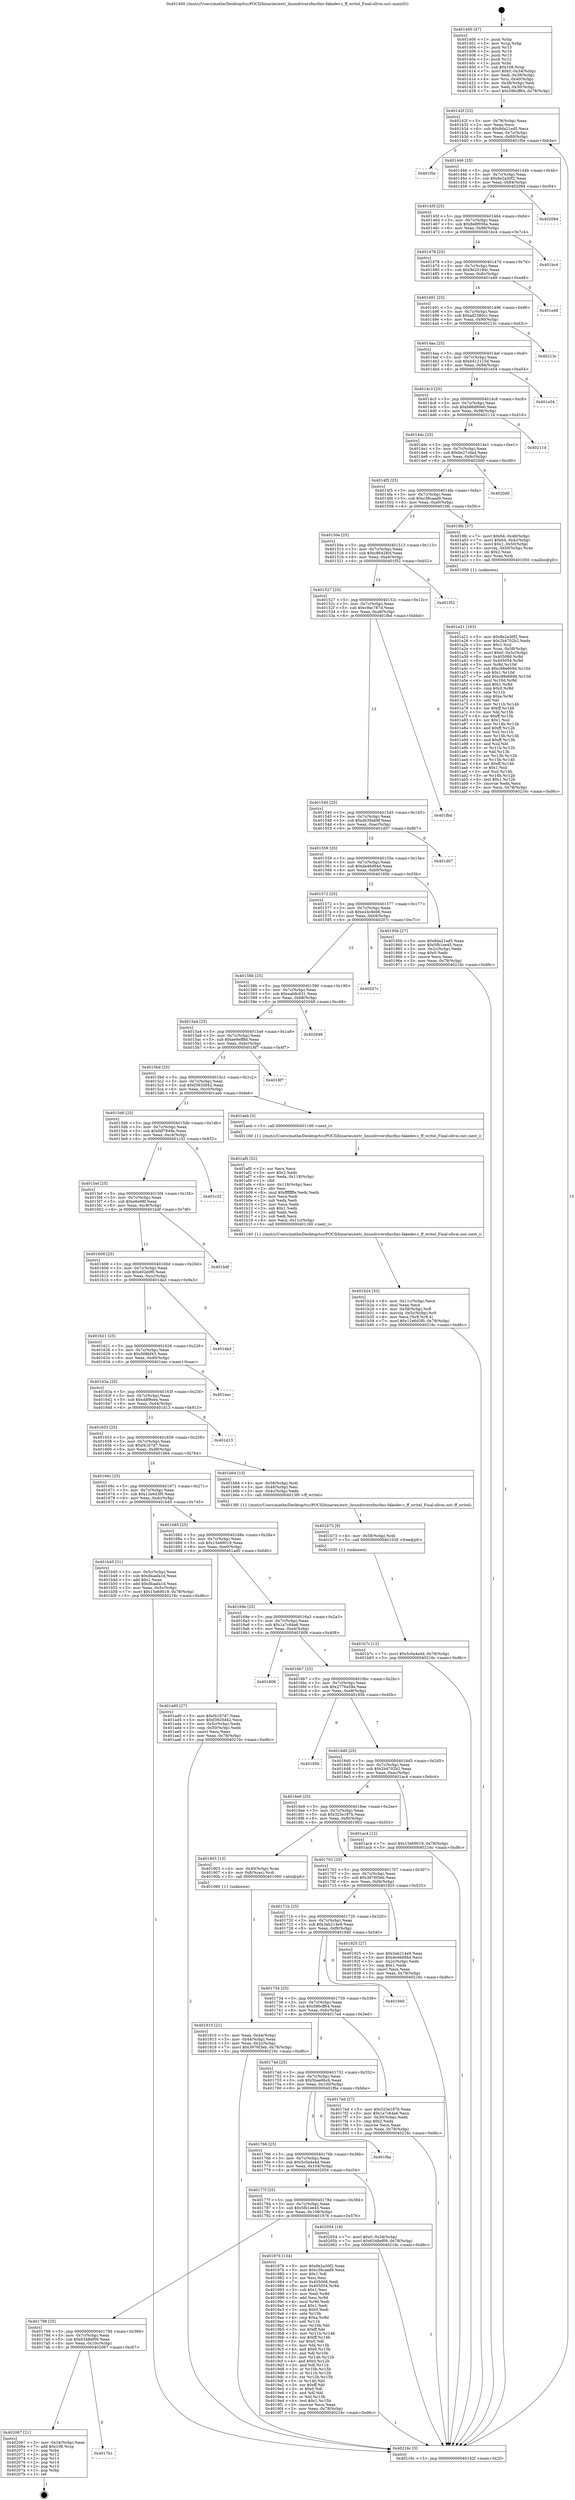 digraph "0x401400" {
  label = "0x401400 (/mnt/c/Users/mathe/Desktop/tcc/POCII/binaries/extr_linuxdriversfmcfmc-fakedev.c_ff_writel_Final-ollvm.out::main(0))"
  labelloc = "t"
  node[shape=record]

  Entry [label="",width=0.3,height=0.3,shape=circle,fillcolor=black,style=filled]
  "0x40142f" [label="{
     0x40142f [23]\l
     | [instrs]\l
     &nbsp;&nbsp;0x40142f \<+3\>: mov -0x78(%rbp),%eax\l
     &nbsp;&nbsp;0x401432 \<+2\>: mov %eax,%ecx\l
     &nbsp;&nbsp;0x401434 \<+6\>: sub $0x8da21ed5,%ecx\l
     &nbsp;&nbsp;0x40143a \<+3\>: mov %eax,-0x7c(%rbp)\l
     &nbsp;&nbsp;0x40143d \<+3\>: mov %ecx,-0x80(%rbp)\l
     &nbsp;&nbsp;0x401440 \<+6\>: je 0000000000401f5e \<main+0xb5e\>\l
  }"]
  "0x401f5e" [label="{
     0x401f5e\l
  }", style=dashed]
  "0x401446" [label="{
     0x401446 [25]\l
     | [instrs]\l
     &nbsp;&nbsp;0x401446 \<+5\>: jmp 000000000040144b \<main+0x4b\>\l
     &nbsp;&nbsp;0x40144b \<+3\>: mov -0x7c(%rbp),%eax\l
     &nbsp;&nbsp;0x40144e \<+5\>: sub $0x8e2a30f2,%eax\l
     &nbsp;&nbsp;0x401453 \<+6\>: mov %eax,-0x84(%rbp)\l
     &nbsp;&nbsp;0x401459 \<+6\>: je 0000000000402094 \<main+0xc94\>\l
  }"]
  Exit [label="",width=0.3,height=0.3,shape=circle,fillcolor=black,style=filled,peripheries=2]
  "0x402094" [label="{
     0x402094\l
  }", style=dashed]
  "0x40145f" [label="{
     0x40145f [25]\l
     | [instrs]\l
     &nbsp;&nbsp;0x40145f \<+5\>: jmp 0000000000401464 \<main+0x64\>\l
     &nbsp;&nbsp;0x401464 \<+3\>: mov -0x7c(%rbp),%eax\l
     &nbsp;&nbsp;0x401467 \<+5\>: sub $0x8e8f056a,%eax\l
     &nbsp;&nbsp;0x40146c \<+6\>: mov %eax,-0x88(%rbp)\l
     &nbsp;&nbsp;0x401472 \<+6\>: je 0000000000401bc4 \<main+0x7c4\>\l
  }"]
  "0x4017b1" [label="{
     0x4017b1\l
  }", style=dashed]
  "0x401bc4" [label="{
     0x401bc4\l
  }", style=dashed]
  "0x401478" [label="{
     0x401478 [25]\l
     | [instrs]\l
     &nbsp;&nbsp;0x401478 \<+5\>: jmp 000000000040147d \<main+0x7d\>\l
     &nbsp;&nbsp;0x40147d \<+3\>: mov -0x7c(%rbp),%eax\l
     &nbsp;&nbsp;0x401480 \<+5\>: sub $0x9e20194c,%eax\l
     &nbsp;&nbsp;0x401485 \<+6\>: mov %eax,-0x8c(%rbp)\l
     &nbsp;&nbsp;0x40148b \<+6\>: je 0000000000401e48 \<main+0xa48\>\l
  }"]
  "0x402067" [label="{
     0x402067 [21]\l
     | [instrs]\l
     &nbsp;&nbsp;0x402067 \<+3\>: mov -0x34(%rbp),%eax\l
     &nbsp;&nbsp;0x40206a \<+7\>: add $0x108,%rsp\l
     &nbsp;&nbsp;0x402071 \<+1\>: pop %rbx\l
     &nbsp;&nbsp;0x402072 \<+2\>: pop %r12\l
     &nbsp;&nbsp;0x402074 \<+2\>: pop %r13\l
     &nbsp;&nbsp;0x402076 \<+2\>: pop %r14\l
     &nbsp;&nbsp;0x402078 \<+2\>: pop %r15\l
     &nbsp;&nbsp;0x40207a \<+1\>: pop %rbp\l
     &nbsp;&nbsp;0x40207b \<+1\>: ret\l
  }"]
  "0x401e48" [label="{
     0x401e48\l
  }", style=dashed]
  "0x401491" [label="{
     0x401491 [25]\l
     | [instrs]\l
     &nbsp;&nbsp;0x401491 \<+5\>: jmp 0000000000401496 \<main+0x96\>\l
     &nbsp;&nbsp;0x401496 \<+3\>: mov -0x7c(%rbp),%eax\l
     &nbsp;&nbsp;0x401499 \<+5\>: sub $0xad2380cc,%eax\l
     &nbsp;&nbsp;0x40149e \<+6\>: mov %eax,-0x90(%rbp)\l
     &nbsp;&nbsp;0x4014a4 \<+6\>: je 000000000040213c \<main+0xd3c\>\l
  }"]
  "0x401b7c" [label="{
     0x401b7c [12]\l
     | [instrs]\l
     &nbsp;&nbsp;0x401b7c \<+7\>: movl $0x5c0a4a4d,-0x78(%rbp)\l
     &nbsp;&nbsp;0x401b83 \<+5\>: jmp 000000000040216c \<main+0xd6c\>\l
  }"]
  "0x40213c" [label="{
     0x40213c\l
  }", style=dashed]
  "0x4014aa" [label="{
     0x4014aa [25]\l
     | [instrs]\l
     &nbsp;&nbsp;0x4014aa \<+5\>: jmp 00000000004014af \<main+0xaf\>\l
     &nbsp;&nbsp;0x4014af \<+3\>: mov -0x7c(%rbp),%eax\l
     &nbsp;&nbsp;0x4014b2 \<+5\>: sub $0xb412115d,%eax\l
     &nbsp;&nbsp;0x4014b7 \<+6\>: mov %eax,-0x94(%rbp)\l
     &nbsp;&nbsp;0x4014bd \<+6\>: je 0000000000401e54 \<main+0xa54\>\l
  }"]
  "0x401b73" [label="{
     0x401b73 [9]\l
     | [instrs]\l
     &nbsp;&nbsp;0x401b73 \<+4\>: mov -0x58(%rbp),%rdi\l
     &nbsp;&nbsp;0x401b77 \<+5\>: call 0000000000401030 \<free@plt\>\l
     | [calls]\l
     &nbsp;&nbsp;0x401030 \{1\} (unknown)\l
  }"]
  "0x401e54" [label="{
     0x401e54\l
  }", style=dashed]
  "0x4014c3" [label="{
     0x4014c3 [25]\l
     | [instrs]\l
     &nbsp;&nbsp;0x4014c3 \<+5\>: jmp 00000000004014c8 \<main+0xc8\>\l
     &nbsp;&nbsp;0x4014c8 \<+3\>: mov -0x7c(%rbp),%eax\l
     &nbsp;&nbsp;0x4014cb \<+5\>: sub $0xb86d80e0,%eax\l
     &nbsp;&nbsp;0x4014d0 \<+6\>: mov %eax,-0x98(%rbp)\l
     &nbsp;&nbsp;0x4014d6 \<+6\>: je 000000000040211d \<main+0xd1d\>\l
  }"]
  "0x401b24" [label="{
     0x401b24 [33]\l
     | [instrs]\l
     &nbsp;&nbsp;0x401b24 \<+6\>: mov -0x11c(%rbp),%ecx\l
     &nbsp;&nbsp;0x401b2a \<+3\>: imul %eax,%ecx\l
     &nbsp;&nbsp;0x401b2d \<+4\>: mov -0x58(%rbp),%r8\l
     &nbsp;&nbsp;0x401b31 \<+4\>: movslq -0x5c(%rbp),%r9\l
     &nbsp;&nbsp;0x401b35 \<+4\>: mov %ecx,(%r8,%r9,4)\l
     &nbsp;&nbsp;0x401b39 \<+7\>: movl $0x12e6d3f0,-0x78(%rbp)\l
     &nbsp;&nbsp;0x401b40 \<+5\>: jmp 000000000040216c \<main+0xd6c\>\l
  }"]
  "0x40211d" [label="{
     0x40211d\l
  }", style=dashed]
  "0x4014dc" [label="{
     0x4014dc [25]\l
     | [instrs]\l
     &nbsp;&nbsp;0x4014dc \<+5\>: jmp 00000000004014e1 \<main+0xe1\>\l
     &nbsp;&nbsp;0x4014e1 \<+3\>: mov -0x7c(%rbp),%eax\l
     &nbsp;&nbsp;0x4014e4 \<+5\>: sub $0xbe27cda4,%eax\l
     &nbsp;&nbsp;0x4014e9 \<+6\>: mov %eax,-0x9c(%rbp)\l
     &nbsp;&nbsp;0x4014ef \<+6\>: je 00000000004020d0 \<main+0xcd0\>\l
  }"]
  "0x401af0" [label="{
     0x401af0 [52]\l
     | [instrs]\l
     &nbsp;&nbsp;0x401af0 \<+2\>: xor %ecx,%ecx\l
     &nbsp;&nbsp;0x401af2 \<+5\>: mov $0x2,%edx\l
     &nbsp;&nbsp;0x401af7 \<+6\>: mov %edx,-0x118(%rbp)\l
     &nbsp;&nbsp;0x401afd \<+1\>: cltd\l
     &nbsp;&nbsp;0x401afe \<+6\>: mov -0x118(%rbp),%esi\l
     &nbsp;&nbsp;0x401b04 \<+2\>: idiv %esi\l
     &nbsp;&nbsp;0x401b06 \<+6\>: imul $0xfffffffe,%edx,%edx\l
     &nbsp;&nbsp;0x401b0c \<+2\>: mov %ecx,%edi\l
     &nbsp;&nbsp;0x401b0e \<+2\>: sub %edx,%edi\l
     &nbsp;&nbsp;0x401b10 \<+2\>: mov %ecx,%edx\l
     &nbsp;&nbsp;0x401b12 \<+3\>: sub $0x1,%edx\l
     &nbsp;&nbsp;0x401b15 \<+2\>: add %edx,%edi\l
     &nbsp;&nbsp;0x401b17 \<+2\>: sub %edi,%ecx\l
     &nbsp;&nbsp;0x401b19 \<+6\>: mov %ecx,-0x11c(%rbp)\l
     &nbsp;&nbsp;0x401b1f \<+5\>: call 0000000000401160 \<next_i\>\l
     | [calls]\l
     &nbsp;&nbsp;0x401160 \{1\} (/mnt/c/Users/mathe/Desktop/tcc/POCII/binaries/extr_linuxdriversfmcfmc-fakedev.c_ff_writel_Final-ollvm.out::next_i)\l
  }"]
  "0x4020d0" [label="{
     0x4020d0\l
  }", style=dashed]
  "0x4014f5" [label="{
     0x4014f5 [25]\l
     | [instrs]\l
     &nbsp;&nbsp;0x4014f5 \<+5\>: jmp 00000000004014fa \<main+0xfa\>\l
     &nbsp;&nbsp;0x4014fa \<+3\>: mov -0x7c(%rbp),%eax\l
     &nbsp;&nbsp;0x4014fd \<+5\>: sub $0xc38caad9,%eax\l
     &nbsp;&nbsp;0x401502 \<+6\>: mov %eax,-0xa0(%rbp)\l
     &nbsp;&nbsp;0x401508 \<+6\>: je 00000000004019fc \<main+0x5fc\>\l
  }"]
  "0x401a21" [label="{
     0x401a21 [163]\l
     | [instrs]\l
     &nbsp;&nbsp;0x401a21 \<+5\>: mov $0x8e2a30f2,%ecx\l
     &nbsp;&nbsp;0x401a26 \<+5\>: mov $0x2b4702b2,%edx\l
     &nbsp;&nbsp;0x401a2b \<+3\>: mov $0x1,%sil\l
     &nbsp;&nbsp;0x401a2e \<+4\>: mov %rax,-0x58(%rbp)\l
     &nbsp;&nbsp;0x401a32 \<+7\>: movl $0x0,-0x5c(%rbp)\l
     &nbsp;&nbsp;0x401a39 \<+8\>: mov 0x405068,%r8d\l
     &nbsp;&nbsp;0x401a41 \<+8\>: mov 0x405054,%r9d\l
     &nbsp;&nbsp;0x401a49 \<+3\>: mov %r8d,%r10d\l
     &nbsp;&nbsp;0x401a4c \<+7\>: sub $0xc98e669d,%r10d\l
     &nbsp;&nbsp;0x401a53 \<+4\>: sub $0x1,%r10d\l
     &nbsp;&nbsp;0x401a57 \<+7\>: add $0xc98e669d,%r10d\l
     &nbsp;&nbsp;0x401a5e \<+4\>: imul %r10d,%r8d\l
     &nbsp;&nbsp;0x401a62 \<+4\>: and $0x1,%r8d\l
     &nbsp;&nbsp;0x401a66 \<+4\>: cmp $0x0,%r8d\l
     &nbsp;&nbsp;0x401a6a \<+4\>: sete %r11b\l
     &nbsp;&nbsp;0x401a6e \<+4\>: cmp $0xa,%r9d\l
     &nbsp;&nbsp;0x401a72 \<+3\>: setl %bl\l
     &nbsp;&nbsp;0x401a75 \<+3\>: mov %r11b,%r14b\l
     &nbsp;&nbsp;0x401a78 \<+4\>: xor $0xff,%r14b\l
     &nbsp;&nbsp;0x401a7c \<+3\>: mov %bl,%r15b\l
     &nbsp;&nbsp;0x401a7f \<+4\>: xor $0xff,%r15b\l
     &nbsp;&nbsp;0x401a83 \<+4\>: xor $0x1,%sil\l
     &nbsp;&nbsp;0x401a87 \<+3\>: mov %r14b,%r12b\l
     &nbsp;&nbsp;0x401a8a \<+4\>: and $0xff,%r12b\l
     &nbsp;&nbsp;0x401a8e \<+3\>: and %sil,%r11b\l
     &nbsp;&nbsp;0x401a91 \<+3\>: mov %r15b,%r13b\l
     &nbsp;&nbsp;0x401a94 \<+4\>: and $0xff,%r13b\l
     &nbsp;&nbsp;0x401a98 \<+3\>: and %sil,%bl\l
     &nbsp;&nbsp;0x401a9b \<+3\>: or %r11b,%r12b\l
     &nbsp;&nbsp;0x401a9e \<+3\>: or %bl,%r13b\l
     &nbsp;&nbsp;0x401aa1 \<+3\>: xor %r13b,%r12b\l
     &nbsp;&nbsp;0x401aa4 \<+3\>: or %r15b,%r14b\l
     &nbsp;&nbsp;0x401aa7 \<+4\>: xor $0xff,%r14b\l
     &nbsp;&nbsp;0x401aab \<+4\>: or $0x1,%sil\l
     &nbsp;&nbsp;0x401aaf \<+3\>: and %sil,%r14b\l
     &nbsp;&nbsp;0x401ab2 \<+3\>: or %r14b,%r12b\l
     &nbsp;&nbsp;0x401ab5 \<+4\>: test $0x1,%r12b\l
     &nbsp;&nbsp;0x401ab9 \<+3\>: cmovne %edx,%ecx\l
     &nbsp;&nbsp;0x401abc \<+3\>: mov %ecx,-0x78(%rbp)\l
     &nbsp;&nbsp;0x401abf \<+5\>: jmp 000000000040216c \<main+0xd6c\>\l
  }"]
  "0x4019fc" [label="{
     0x4019fc [37]\l
     | [instrs]\l
     &nbsp;&nbsp;0x4019fc \<+7\>: movl $0x64,-0x48(%rbp)\l
     &nbsp;&nbsp;0x401a03 \<+7\>: movl $0x64,-0x4c(%rbp)\l
     &nbsp;&nbsp;0x401a0a \<+7\>: movl $0x1,-0x50(%rbp)\l
     &nbsp;&nbsp;0x401a11 \<+4\>: movslq -0x50(%rbp),%rax\l
     &nbsp;&nbsp;0x401a15 \<+4\>: shl $0x2,%rax\l
     &nbsp;&nbsp;0x401a19 \<+3\>: mov %rax,%rdi\l
     &nbsp;&nbsp;0x401a1c \<+5\>: call 0000000000401050 \<malloc@plt\>\l
     | [calls]\l
     &nbsp;&nbsp;0x401050 \{1\} (unknown)\l
  }"]
  "0x40150e" [label="{
     0x40150e [25]\l
     | [instrs]\l
     &nbsp;&nbsp;0x40150e \<+5\>: jmp 0000000000401513 \<main+0x113\>\l
     &nbsp;&nbsp;0x401513 \<+3\>: mov -0x7c(%rbp),%eax\l
     &nbsp;&nbsp;0x401516 \<+5\>: sub $0xc86428cf,%eax\l
     &nbsp;&nbsp;0x40151b \<+6\>: mov %eax,-0xa4(%rbp)\l
     &nbsp;&nbsp;0x401521 \<+6\>: je 0000000000401f52 \<main+0xb52\>\l
  }"]
  "0x401798" [label="{
     0x401798 [25]\l
     | [instrs]\l
     &nbsp;&nbsp;0x401798 \<+5\>: jmp 000000000040179d \<main+0x39d\>\l
     &nbsp;&nbsp;0x40179d \<+3\>: mov -0x7c(%rbp),%eax\l
     &nbsp;&nbsp;0x4017a0 \<+5\>: sub $0x6348ef09,%eax\l
     &nbsp;&nbsp;0x4017a5 \<+6\>: mov %eax,-0x10c(%rbp)\l
     &nbsp;&nbsp;0x4017ab \<+6\>: je 0000000000402067 \<main+0xc67\>\l
  }"]
  "0x401f52" [label="{
     0x401f52\l
  }", style=dashed]
  "0x401527" [label="{
     0x401527 [25]\l
     | [instrs]\l
     &nbsp;&nbsp;0x401527 \<+5\>: jmp 000000000040152c \<main+0x12c\>\l
     &nbsp;&nbsp;0x40152c \<+3\>: mov -0x7c(%rbp),%eax\l
     &nbsp;&nbsp;0x40152f \<+5\>: sub $0xc9ac787d,%eax\l
     &nbsp;&nbsp;0x401534 \<+6\>: mov %eax,-0xa8(%rbp)\l
     &nbsp;&nbsp;0x40153a \<+6\>: je 0000000000401fbd \<main+0xbbd\>\l
  }"]
  "0x401976" [label="{
     0x401976 [134]\l
     | [instrs]\l
     &nbsp;&nbsp;0x401976 \<+5\>: mov $0x8e2a30f2,%eax\l
     &nbsp;&nbsp;0x40197b \<+5\>: mov $0xc38caad9,%ecx\l
     &nbsp;&nbsp;0x401980 \<+2\>: mov $0x1,%dl\l
     &nbsp;&nbsp;0x401982 \<+2\>: xor %esi,%esi\l
     &nbsp;&nbsp;0x401984 \<+7\>: mov 0x405068,%edi\l
     &nbsp;&nbsp;0x40198b \<+8\>: mov 0x405054,%r8d\l
     &nbsp;&nbsp;0x401993 \<+3\>: sub $0x1,%esi\l
     &nbsp;&nbsp;0x401996 \<+3\>: mov %edi,%r9d\l
     &nbsp;&nbsp;0x401999 \<+3\>: add %esi,%r9d\l
     &nbsp;&nbsp;0x40199c \<+4\>: imul %r9d,%edi\l
     &nbsp;&nbsp;0x4019a0 \<+3\>: and $0x1,%edi\l
     &nbsp;&nbsp;0x4019a3 \<+3\>: cmp $0x0,%edi\l
     &nbsp;&nbsp;0x4019a6 \<+4\>: sete %r10b\l
     &nbsp;&nbsp;0x4019aa \<+4\>: cmp $0xa,%r8d\l
     &nbsp;&nbsp;0x4019ae \<+4\>: setl %r11b\l
     &nbsp;&nbsp;0x4019b2 \<+3\>: mov %r10b,%bl\l
     &nbsp;&nbsp;0x4019b5 \<+3\>: xor $0xff,%bl\l
     &nbsp;&nbsp;0x4019b8 \<+3\>: mov %r11b,%r14b\l
     &nbsp;&nbsp;0x4019bb \<+4\>: xor $0xff,%r14b\l
     &nbsp;&nbsp;0x4019bf \<+3\>: xor $0x0,%dl\l
     &nbsp;&nbsp;0x4019c2 \<+3\>: mov %bl,%r15b\l
     &nbsp;&nbsp;0x4019c5 \<+4\>: and $0x0,%r15b\l
     &nbsp;&nbsp;0x4019c9 \<+3\>: and %dl,%r10b\l
     &nbsp;&nbsp;0x4019cc \<+3\>: mov %r14b,%r12b\l
     &nbsp;&nbsp;0x4019cf \<+4\>: and $0x0,%r12b\l
     &nbsp;&nbsp;0x4019d3 \<+3\>: and %dl,%r11b\l
     &nbsp;&nbsp;0x4019d6 \<+3\>: or %r10b,%r15b\l
     &nbsp;&nbsp;0x4019d9 \<+3\>: or %r11b,%r12b\l
     &nbsp;&nbsp;0x4019dc \<+3\>: xor %r12b,%r15b\l
     &nbsp;&nbsp;0x4019df \<+3\>: or %r14b,%bl\l
     &nbsp;&nbsp;0x4019e2 \<+3\>: xor $0xff,%bl\l
     &nbsp;&nbsp;0x4019e5 \<+3\>: or $0x0,%dl\l
     &nbsp;&nbsp;0x4019e8 \<+2\>: and %dl,%bl\l
     &nbsp;&nbsp;0x4019ea \<+3\>: or %bl,%r15b\l
     &nbsp;&nbsp;0x4019ed \<+4\>: test $0x1,%r15b\l
     &nbsp;&nbsp;0x4019f1 \<+3\>: cmovne %ecx,%eax\l
     &nbsp;&nbsp;0x4019f4 \<+3\>: mov %eax,-0x78(%rbp)\l
     &nbsp;&nbsp;0x4019f7 \<+5\>: jmp 000000000040216c \<main+0xd6c\>\l
  }"]
  "0x401fbd" [label="{
     0x401fbd\l
  }", style=dashed]
  "0x401540" [label="{
     0x401540 [25]\l
     | [instrs]\l
     &nbsp;&nbsp;0x401540 \<+5\>: jmp 0000000000401545 \<main+0x145\>\l
     &nbsp;&nbsp;0x401545 \<+3\>: mov -0x7c(%rbp),%eax\l
     &nbsp;&nbsp;0x401548 \<+5\>: sub $0xdb39ab9f,%eax\l
     &nbsp;&nbsp;0x40154d \<+6\>: mov %eax,-0xac(%rbp)\l
     &nbsp;&nbsp;0x401553 \<+6\>: je 0000000000401d07 \<main+0x907\>\l
  }"]
  "0x40177f" [label="{
     0x40177f [25]\l
     | [instrs]\l
     &nbsp;&nbsp;0x40177f \<+5\>: jmp 0000000000401784 \<main+0x384\>\l
     &nbsp;&nbsp;0x401784 \<+3\>: mov -0x7c(%rbp),%eax\l
     &nbsp;&nbsp;0x401787 \<+5\>: sub $0x5fb1ee45,%eax\l
     &nbsp;&nbsp;0x40178c \<+6\>: mov %eax,-0x108(%rbp)\l
     &nbsp;&nbsp;0x401792 \<+6\>: je 0000000000401976 \<main+0x576\>\l
  }"]
  "0x401d07" [label="{
     0x401d07\l
  }", style=dashed]
  "0x401559" [label="{
     0x401559 [25]\l
     | [instrs]\l
     &nbsp;&nbsp;0x401559 \<+5\>: jmp 000000000040155e \<main+0x15e\>\l
     &nbsp;&nbsp;0x40155e \<+3\>: mov -0x7c(%rbp),%eax\l
     &nbsp;&nbsp;0x401561 \<+5\>: sub $0xde46d94d,%eax\l
     &nbsp;&nbsp;0x401566 \<+6\>: mov %eax,-0xb0(%rbp)\l
     &nbsp;&nbsp;0x40156c \<+6\>: je 000000000040195b \<main+0x55b\>\l
  }"]
  "0x402054" [label="{
     0x402054 [19]\l
     | [instrs]\l
     &nbsp;&nbsp;0x402054 \<+7\>: movl $0x0,-0x34(%rbp)\l
     &nbsp;&nbsp;0x40205b \<+7\>: movl $0x6348ef09,-0x78(%rbp)\l
     &nbsp;&nbsp;0x402062 \<+5\>: jmp 000000000040216c \<main+0xd6c\>\l
  }"]
  "0x40195b" [label="{
     0x40195b [27]\l
     | [instrs]\l
     &nbsp;&nbsp;0x40195b \<+5\>: mov $0x8da21ed5,%eax\l
     &nbsp;&nbsp;0x401960 \<+5\>: mov $0x5fb1ee45,%ecx\l
     &nbsp;&nbsp;0x401965 \<+3\>: mov -0x2c(%rbp),%edx\l
     &nbsp;&nbsp;0x401968 \<+3\>: cmp $0x0,%edx\l
     &nbsp;&nbsp;0x40196b \<+3\>: cmove %ecx,%eax\l
     &nbsp;&nbsp;0x40196e \<+3\>: mov %eax,-0x78(%rbp)\l
     &nbsp;&nbsp;0x401971 \<+5\>: jmp 000000000040216c \<main+0xd6c\>\l
  }"]
  "0x401572" [label="{
     0x401572 [25]\l
     | [instrs]\l
     &nbsp;&nbsp;0x401572 \<+5\>: jmp 0000000000401577 \<main+0x177\>\l
     &nbsp;&nbsp;0x401577 \<+3\>: mov -0x7c(%rbp),%eax\l
     &nbsp;&nbsp;0x40157a \<+5\>: sub $0xe24c8eb6,%eax\l
     &nbsp;&nbsp;0x40157f \<+6\>: mov %eax,-0xb4(%rbp)\l
     &nbsp;&nbsp;0x401585 \<+6\>: je 000000000040207c \<main+0xc7c\>\l
  }"]
  "0x401766" [label="{
     0x401766 [25]\l
     | [instrs]\l
     &nbsp;&nbsp;0x401766 \<+5\>: jmp 000000000040176b \<main+0x36b\>\l
     &nbsp;&nbsp;0x40176b \<+3\>: mov -0x7c(%rbp),%eax\l
     &nbsp;&nbsp;0x40176e \<+5\>: sub $0x5c0a4a4d,%eax\l
     &nbsp;&nbsp;0x401773 \<+6\>: mov %eax,-0x104(%rbp)\l
     &nbsp;&nbsp;0x401779 \<+6\>: je 0000000000402054 \<main+0xc54\>\l
  }"]
  "0x40207c" [label="{
     0x40207c\l
  }", style=dashed]
  "0x40158b" [label="{
     0x40158b [25]\l
     | [instrs]\l
     &nbsp;&nbsp;0x40158b \<+5\>: jmp 0000000000401590 \<main+0x190\>\l
     &nbsp;&nbsp;0x401590 \<+3\>: mov -0x7c(%rbp),%eax\l
     &nbsp;&nbsp;0x401593 \<+5\>: sub $0xeab9c031,%eax\l
     &nbsp;&nbsp;0x401598 \<+6\>: mov %eax,-0xb8(%rbp)\l
     &nbsp;&nbsp;0x40159e \<+6\>: je 0000000000402048 \<main+0xc48\>\l
  }"]
  "0x401f6a" [label="{
     0x401f6a\l
  }", style=dashed]
  "0x402048" [label="{
     0x402048\l
  }", style=dashed]
  "0x4015a4" [label="{
     0x4015a4 [25]\l
     | [instrs]\l
     &nbsp;&nbsp;0x4015a4 \<+5\>: jmp 00000000004015a9 \<main+0x1a9\>\l
     &nbsp;&nbsp;0x4015a9 \<+3\>: mov -0x7c(%rbp),%eax\l
     &nbsp;&nbsp;0x4015ac \<+5\>: sub $0xee9eff8d,%eax\l
     &nbsp;&nbsp;0x4015b1 \<+6\>: mov %eax,-0xbc(%rbp)\l
     &nbsp;&nbsp;0x4015b7 \<+6\>: je 00000000004018f7 \<main+0x4f7\>\l
  }"]
  "0x401910" [label="{
     0x401910 [21]\l
     | [instrs]\l
     &nbsp;&nbsp;0x401910 \<+3\>: mov %eax,-0x44(%rbp)\l
     &nbsp;&nbsp;0x401913 \<+3\>: mov -0x44(%rbp),%eax\l
     &nbsp;&nbsp;0x401916 \<+3\>: mov %eax,-0x2c(%rbp)\l
     &nbsp;&nbsp;0x401919 \<+7\>: movl $0x3976f3eb,-0x78(%rbp)\l
     &nbsp;&nbsp;0x401920 \<+5\>: jmp 000000000040216c \<main+0xd6c\>\l
  }"]
  "0x4018f7" [label="{
     0x4018f7\l
  }", style=dashed]
  "0x4015bd" [label="{
     0x4015bd [25]\l
     | [instrs]\l
     &nbsp;&nbsp;0x4015bd \<+5\>: jmp 00000000004015c2 \<main+0x1c2\>\l
     &nbsp;&nbsp;0x4015c2 \<+3\>: mov -0x7c(%rbp),%eax\l
     &nbsp;&nbsp;0x4015c5 \<+5\>: sub $0xf3920d42,%eax\l
     &nbsp;&nbsp;0x4015ca \<+6\>: mov %eax,-0xc0(%rbp)\l
     &nbsp;&nbsp;0x4015d0 \<+6\>: je 0000000000401aeb \<main+0x6eb\>\l
  }"]
  "0x401400" [label="{
     0x401400 [47]\l
     | [instrs]\l
     &nbsp;&nbsp;0x401400 \<+1\>: push %rbp\l
     &nbsp;&nbsp;0x401401 \<+3\>: mov %rsp,%rbp\l
     &nbsp;&nbsp;0x401404 \<+2\>: push %r15\l
     &nbsp;&nbsp;0x401406 \<+2\>: push %r14\l
     &nbsp;&nbsp;0x401408 \<+2\>: push %r13\l
     &nbsp;&nbsp;0x40140a \<+2\>: push %r12\l
     &nbsp;&nbsp;0x40140c \<+1\>: push %rbx\l
     &nbsp;&nbsp;0x40140d \<+7\>: sub $0x108,%rsp\l
     &nbsp;&nbsp;0x401414 \<+7\>: movl $0x0,-0x34(%rbp)\l
     &nbsp;&nbsp;0x40141b \<+3\>: mov %edi,-0x38(%rbp)\l
     &nbsp;&nbsp;0x40141e \<+4\>: mov %rsi,-0x40(%rbp)\l
     &nbsp;&nbsp;0x401422 \<+3\>: mov -0x38(%rbp),%edi\l
     &nbsp;&nbsp;0x401425 \<+3\>: mov %edi,-0x30(%rbp)\l
     &nbsp;&nbsp;0x401428 \<+7\>: movl $0x586cff64,-0x78(%rbp)\l
  }"]
  "0x401aeb" [label="{
     0x401aeb [5]\l
     | [instrs]\l
     &nbsp;&nbsp;0x401aeb \<+5\>: call 0000000000401160 \<next_i\>\l
     | [calls]\l
     &nbsp;&nbsp;0x401160 \{1\} (/mnt/c/Users/mathe/Desktop/tcc/POCII/binaries/extr_linuxdriversfmcfmc-fakedev.c_ff_writel_Final-ollvm.out::next_i)\l
  }"]
  "0x4015d6" [label="{
     0x4015d6 [25]\l
     | [instrs]\l
     &nbsp;&nbsp;0x4015d6 \<+5\>: jmp 00000000004015db \<main+0x1db\>\l
     &nbsp;&nbsp;0x4015db \<+3\>: mov -0x7c(%rbp),%eax\l
     &nbsp;&nbsp;0x4015de \<+5\>: sub $0xfdf7849e,%eax\l
     &nbsp;&nbsp;0x4015e3 \<+6\>: mov %eax,-0xc4(%rbp)\l
     &nbsp;&nbsp;0x4015e9 \<+6\>: je 0000000000401c32 \<main+0x832\>\l
  }"]
  "0x40216c" [label="{
     0x40216c [5]\l
     | [instrs]\l
     &nbsp;&nbsp;0x40216c \<+5\>: jmp 000000000040142f \<main+0x2f\>\l
  }"]
  "0x401c32" [label="{
     0x401c32\l
  }", style=dashed]
  "0x4015ef" [label="{
     0x4015ef [25]\l
     | [instrs]\l
     &nbsp;&nbsp;0x4015ef \<+5\>: jmp 00000000004015f4 \<main+0x1f4\>\l
     &nbsp;&nbsp;0x4015f4 \<+3\>: mov -0x7c(%rbp),%eax\l
     &nbsp;&nbsp;0x4015f7 \<+5\>: sub $0xe6e98f,%eax\l
     &nbsp;&nbsp;0x4015fc \<+6\>: mov %eax,-0xc8(%rbp)\l
     &nbsp;&nbsp;0x401602 \<+6\>: je 0000000000401bdf \<main+0x7df\>\l
  }"]
  "0x40174d" [label="{
     0x40174d [25]\l
     | [instrs]\l
     &nbsp;&nbsp;0x40174d \<+5\>: jmp 0000000000401752 \<main+0x352\>\l
     &nbsp;&nbsp;0x401752 \<+3\>: mov -0x7c(%rbp),%eax\l
     &nbsp;&nbsp;0x401755 \<+5\>: sub $0x5bae6bcb,%eax\l
     &nbsp;&nbsp;0x40175a \<+6\>: mov %eax,-0x100(%rbp)\l
     &nbsp;&nbsp;0x401760 \<+6\>: je 0000000000401f6a \<main+0xb6a\>\l
  }"]
  "0x401bdf" [label="{
     0x401bdf\l
  }", style=dashed]
  "0x401608" [label="{
     0x401608 [25]\l
     | [instrs]\l
     &nbsp;&nbsp;0x401608 \<+5\>: jmp 000000000040160d \<main+0x20d\>\l
     &nbsp;&nbsp;0x40160d \<+3\>: mov -0x7c(%rbp),%eax\l
     &nbsp;&nbsp;0x401610 \<+5\>: sub $0x402e0f0,%eax\l
     &nbsp;&nbsp;0x401615 \<+6\>: mov %eax,-0xcc(%rbp)\l
     &nbsp;&nbsp;0x40161b \<+6\>: je 0000000000401da3 \<main+0x9a3\>\l
  }"]
  "0x4017ed" [label="{
     0x4017ed [27]\l
     | [instrs]\l
     &nbsp;&nbsp;0x4017ed \<+5\>: mov $0x323e187b,%eax\l
     &nbsp;&nbsp;0x4017f2 \<+5\>: mov $0x1a7c64a6,%ecx\l
     &nbsp;&nbsp;0x4017f7 \<+3\>: mov -0x30(%rbp),%edx\l
     &nbsp;&nbsp;0x4017fa \<+3\>: cmp $0x2,%edx\l
     &nbsp;&nbsp;0x4017fd \<+3\>: cmovne %ecx,%eax\l
     &nbsp;&nbsp;0x401800 \<+3\>: mov %eax,-0x78(%rbp)\l
     &nbsp;&nbsp;0x401803 \<+5\>: jmp 000000000040216c \<main+0xd6c\>\l
  }"]
  "0x401da3" [label="{
     0x401da3\l
  }", style=dashed]
  "0x401621" [label="{
     0x401621 [25]\l
     | [instrs]\l
     &nbsp;&nbsp;0x401621 \<+5\>: jmp 0000000000401626 \<main+0x226\>\l
     &nbsp;&nbsp;0x401626 \<+3\>: mov -0x7c(%rbp),%eax\l
     &nbsp;&nbsp;0x401629 \<+5\>: sub $0x568bf43,%eax\l
     &nbsp;&nbsp;0x40162e \<+6\>: mov %eax,-0xd0(%rbp)\l
     &nbsp;&nbsp;0x401634 \<+6\>: je 0000000000401eac \<main+0xaac\>\l
  }"]
  "0x401734" [label="{
     0x401734 [25]\l
     | [instrs]\l
     &nbsp;&nbsp;0x401734 \<+5\>: jmp 0000000000401739 \<main+0x339\>\l
     &nbsp;&nbsp;0x401739 \<+3\>: mov -0x7c(%rbp),%eax\l
     &nbsp;&nbsp;0x40173c \<+5\>: sub $0x586cff64,%eax\l
     &nbsp;&nbsp;0x401741 \<+6\>: mov %eax,-0xfc(%rbp)\l
     &nbsp;&nbsp;0x401747 \<+6\>: je 00000000004017ed \<main+0x3ed\>\l
  }"]
  "0x401eac" [label="{
     0x401eac\l
  }", style=dashed]
  "0x40163a" [label="{
     0x40163a [25]\l
     | [instrs]\l
     &nbsp;&nbsp;0x40163a \<+5\>: jmp 000000000040163f \<main+0x23f\>\l
     &nbsp;&nbsp;0x40163f \<+3\>: mov -0x7c(%rbp),%eax\l
     &nbsp;&nbsp;0x401642 \<+5\>: sub $0xddf9ebe,%eax\l
     &nbsp;&nbsp;0x401647 \<+6\>: mov %eax,-0xd4(%rbp)\l
     &nbsp;&nbsp;0x40164d \<+6\>: je 0000000000401d13 \<main+0x913\>\l
  }"]
  "0x401940" [label="{
     0x401940\l
  }", style=dashed]
  "0x401d13" [label="{
     0x401d13\l
  }", style=dashed]
  "0x401653" [label="{
     0x401653 [25]\l
     | [instrs]\l
     &nbsp;&nbsp;0x401653 \<+5\>: jmp 0000000000401658 \<main+0x258\>\l
     &nbsp;&nbsp;0x401658 \<+3\>: mov -0x7c(%rbp),%eax\l
     &nbsp;&nbsp;0x40165b \<+5\>: sub $0xf4167d7,%eax\l
     &nbsp;&nbsp;0x401660 \<+6\>: mov %eax,-0xd8(%rbp)\l
     &nbsp;&nbsp;0x401666 \<+6\>: je 0000000000401b64 \<main+0x764\>\l
  }"]
  "0x40171b" [label="{
     0x40171b [25]\l
     | [instrs]\l
     &nbsp;&nbsp;0x40171b \<+5\>: jmp 0000000000401720 \<main+0x320\>\l
     &nbsp;&nbsp;0x401720 \<+3\>: mov -0x7c(%rbp),%eax\l
     &nbsp;&nbsp;0x401723 \<+5\>: sub $0x3ab214e9,%eax\l
     &nbsp;&nbsp;0x401728 \<+6\>: mov %eax,-0xf8(%rbp)\l
     &nbsp;&nbsp;0x40172e \<+6\>: je 0000000000401940 \<main+0x540\>\l
  }"]
  "0x401b64" [label="{
     0x401b64 [15]\l
     | [instrs]\l
     &nbsp;&nbsp;0x401b64 \<+4\>: mov -0x58(%rbp),%rdi\l
     &nbsp;&nbsp;0x401b68 \<+3\>: mov -0x48(%rbp),%esi\l
     &nbsp;&nbsp;0x401b6b \<+3\>: mov -0x4c(%rbp),%edx\l
     &nbsp;&nbsp;0x401b6e \<+5\>: call 00000000004013f0 \<ff_writel\>\l
     | [calls]\l
     &nbsp;&nbsp;0x4013f0 \{1\} (/mnt/c/Users/mathe/Desktop/tcc/POCII/binaries/extr_linuxdriversfmcfmc-fakedev.c_ff_writel_Final-ollvm.out::ff_writel)\l
  }"]
  "0x40166c" [label="{
     0x40166c [25]\l
     | [instrs]\l
     &nbsp;&nbsp;0x40166c \<+5\>: jmp 0000000000401671 \<main+0x271\>\l
     &nbsp;&nbsp;0x401671 \<+3\>: mov -0x7c(%rbp),%eax\l
     &nbsp;&nbsp;0x401674 \<+5\>: sub $0x12e6d3f0,%eax\l
     &nbsp;&nbsp;0x401679 \<+6\>: mov %eax,-0xdc(%rbp)\l
     &nbsp;&nbsp;0x40167f \<+6\>: je 0000000000401b45 \<main+0x745\>\l
  }"]
  "0x401925" [label="{
     0x401925 [27]\l
     | [instrs]\l
     &nbsp;&nbsp;0x401925 \<+5\>: mov $0x3ab214e9,%eax\l
     &nbsp;&nbsp;0x40192a \<+5\>: mov $0xde46d94d,%ecx\l
     &nbsp;&nbsp;0x40192f \<+3\>: mov -0x2c(%rbp),%edx\l
     &nbsp;&nbsp;0x401932 \<+3\>: cmp $0x1,%edx\l
     &nbsp;&nbsp;0x401935 \<+3\>: cmovl %ecx,%eax\l
     &nbsp;&nbsp;0x401938 \<+3\>: mov %eax,-0x78(%rbp)\l
     &nbsp;&nbsp;0x40193b \<+5\>: jmp 000000000040216c \<main+0xd6c\>\l
  }"]
  "0x401b45" [label="{
     0x401b45 [31]\l
     | [instrs]\l
     &nbsp;&nbsp;0x401b45 \<+3\>: mov -0x5c(%rbp),%eax\l
     &nbsp;&nbsp;0x401b48 \<+5\>: sub $0xdbaafa1d,%eax\l
     &nbsp;&nbsp;0x401b4d \<+3\>: add $0x1,%eax\l
     &nbsp;&nbsp;0x401b50 \<+5\>: add $0xdbaafa1d,%eax\l
     &nbsp;&nbsp;0x401b55 \<+3\>: mov %eax,-0x5c(%rbp)\l
     &nbsp;&nbsp;0x401b58 \<+7\>: movl $0x15e69019,-0x78(%rbp)\l
     &nbsp;&nbsp;0x401b5f \<+5\>: jmp 000000000040216c \<main+0xd6c\>\l
  }"]
  "0x401685" [label="{
     0x401685 [25]\l
     | [instrs]\l
     &nbsp;&nbsp;0x401685 \<+5\>: jmp 000000000040168a \<main+0x28a\>\l
     &nbsp;&nbsp;0x40168a \<+3\>: mov -0x7c(%rbp),%eax\l
     &nbsp;&nbsp;0x40168d \<+5\>: sub $0x15e69019,%eax\l
     &nbsp;&nbsp;0x401692 \<+6\>: mov %eax,-0xe0(%rbp)\l
     &nbsp;&nbsp;0x401698 \<+6\>: je 0000000000401ad0 \<main+0x6d0\>\l
  }"]
  "0x401702" [label="{
     0x401702 [25]\l
     | [instrs]\l
     &nbsp;&nbsp;0x401702 \<+5\>: jmp 0000000000401707 \<main+0x307\>\l
     &nbsp;&nbsp;0x401707 \<+3\>: mov -0x7c(%rbp),%eax\l
     &nbsp;&nbsp;0x40170a \<+5\>: sub $0x3976f3eb,%eax\l
     &nbsp;&nbsp;0x40170f \<+6\>: mov %eax,-0xf4(%rbp)\l
     &nbsp;&nbsp;0x401715 \<+6\>: je 0000000000401925 \<main+0x525\>\l
  }"]
  "0x401ad0" [label="{
     0x401ad0 [27]\l
     | [instrs]\l
     &nbsp;&nbsp;0x401ad0 \<+5\>: mov $0xf4167d7,%eax\l
     &nbsp;&nbsp;0x401ad5 \<+5\>: mov $0xf3920d42,%ecx\l
     &nbsp;&nbsp;0x401ada \<+3\>: mov -0x5c(%rbp),%edx\l
     &nbsp;&nbsp;0x401add \<+3\>: cmp -0x50(%rbp),%edx\l
     &nbsp;&nbsp;0x401ae0 \<+3\>: cmovl %ecx,%eax\l
     &nbsp;&nbsp;0x401ae3 \<+3\>: mov %eax,-0x78(%rbp)\l
     &nbsp;&nbsp;0x401ae6 \<+5\>: jmp 000000000040216c \<main+0xd6c\>\l
  }"]
  "0x40169e" [label="{
     0x40169e [25]\l
     | [instrs]\l
     &nbsp;&nbsp;0x40169e \<+5\>: jmp 00000000004016a3 \<main+0x2a3\>\l
     &nbsp;&nbsp;0x4016a3 \<+3\>: mov -0x7c(%rbp),%eax\l
     &nbsp;&nbsp;0x4016a6 \<+5\>: sub $0x1a7c64a6,%eax\l
     &nbsp;&nbsp;0x4016ab \<+6\>: mov %eax,-0xe4(%rbp)\l
     &nbsp;&nbsp;0x4016b1 \<+6\>: je 0000000000401808 \<main+0x408\>\l
  }"]
  "0x401903" [label="{
     0x401903 [13]\l
     | [instrs]\l
     &nbsp;&nbsp;0x401903 \<+4\>: mov -0x40(%rbp),%rax\l
     &nbsp;&nbsp;0x401907 \<+4\>: mov 0x8(%rax),%rdi\l
     &nbsp;&nbsp;0x40190b \<+5\>: call 0000000000401060 \<atoi@plt\>\l
     | [calls]\l
     &nbsp;&nbsp;0x401060 \{1\} (unknown)\l
  }"]
  "0x401808" [label="{
     0x401808\l
  }", style=dashed]
  "0x4016b7" [label="{
     0x4016b7 [25]\l
     | [instrs]\l
     &nbsp;&nbsp;0x4016b7 \<+5\>: jmp 00000000004016bc \<main+0x2bc\>\l
     &nbsp;&nbsp;0x4016bc \<+3\>: mov -0x7c(%rbp),%eax\l
     &nbsp;&nbsp;0x4016bf \<+5\>: sub $0x2776a59e,%eax\l
     &nbsp;&nbsp;0x4016c4 \<+6\>: mov %eax,-0xe8(%rbp)\l
     &nbsp;&nbsp;0x4016ca \<+6\>: je 000000000040185b \<main+0x45b\>\l
  }"]
  "0x4016e9" [label="{
     0x4016e9 [25]\l
     | [instrs]\l
     &nbsp;&nbsp;0x4016e9 \<+5\>: jmp 00000000004016ee \<main+0x2ee\>\l
     &nbsp;&nbsp;0x4016ee \<+3\>: mov -0x7c(%rbp),%eax\l
     &nbsp;&nbsp;0x4016f1 \<+5\>: sub $0x323e187b,%eax\l
     &nbsp;&nbsp;0x4016f6 \<+6\>: mov %eax,-0xf0(%rbp)\l
     &nbsp;&nbsp;0x4016fc \<+6\>: je 0000000000401903 \<main+0x503\>\l
  }"]
  "0x40185b" [label="{
     0x40185b\l
  }", style=dashed]
  "0x4016d0" [label="{
     0x4016d0 [25]\l
     | [instrs]\l
     &nbsp;&nbsp;0x4016d0 \<+5\>: jmp 00000000004016d5 \<main+0x2d5\>\l
     &nbsp;&nbsp;0x4016d5 \<+3\>: mov -0x7c(%rbp),%eax\l
     &nbsp;&nbsp;0x4016d8 \<+5\>: sub $0x2b4702b2,%eax\l
     &nbsp;&nbsp;0x4016dd \<+6\>: mov %eax,-0xec(%rbp)\l
     &nbsp;&nbsp;0x4016e3 \<+6\>: je 0000000000401ac4 \<main+0x6c4\>\l
  }"]
  "0x401ac4" [label="{
     0x401ac4 [12]\l
     | [instrs]\l
     &nbsp;&nbsp;0x401ac4 \<+7\>: movl $0x15e69019,-0x78(%rbp)\l
     &nbsp;&nbsp;0x401acb \<+5\>: jmp 000000000040216c \<main+0xd6c\>\l
  }"]
  Entry -> "0x401400" [label=" 1"]
  "0x40142f" -> "0x401f5e" [label=" 0"]
  "0x40142f" -> "0x401446" [label=" 14"]
  "0x402067" -> Exit [label=" 1"]
  "0x401446" -> "0x402094" [label=" 0"]
  "0x401446" -> "0x40145f" [label=" 14"]
  "0x401798" -> "0x4017b1" [label=" 0"]
  "0x40145f" -> "0x401bc4" [label=" 0"]
  "0x40145f" -> "0x401478" [label=" 14"]
  "0x401798" -> "0x402067" [label=" 1"]
  "0x401478" -> "0x401e48" [label=" 0"]
  "0x401478" -> "0x401491" [label=" 14"]
  "0x402054" -> "0x40216c" [label=" 1"]
  "0x401491" -> "0x40213c" [label=" 0"]
  "0x401491" -> "0x4014aa" [label=" 14"]
  "0x401b7c" -> "0x40216c" [label=" 1"]
  "0x4014aa" -> "0x401e54" [label=" 0"]
  "0x4014aa" -> "0x4014c3" [label=" 14"]
  "0x401b73" -> "0x401b7c" [label=" 1"]
  "0x4014c3" -> "0x40211d" [label=" 0"]
  "0x4014c3" -> "0x4014dc" [label=" 14"]
  "0x401b64" -> "0x401b73" [label=" 1"]
  "0x4014dc" -> "0x4020d0" [label=" 0"]
  "0x4014dc" -> "0x4014f5" [label=" 14"]
  "0x401b45" -> "0x40216c" [label=" 1"]
  "0x4014f5" -> "0x4019fc" [label=" 1"]
  "0x4014f5" -> "0x40150e" [label=" 13"]
  "0x401b24" -> "0x40216c" [label=" 1"]
  "0x40150e" -> "0x401f52" [label=" 0"]
  "0x40150e" -> "0x401527" [label=" 13"]
  "0x401af0" -> "0x401b24" [label=" 1"]
  "0x401527" -> "0x401fbd" [label=" 0"]
  "0x401527" -> "0x401540" [label=" 13"]
  "0x401aeb" -> "0x401af0" [label=" 1"]
  "0x401540" -> "0x401d07" [label=" 0"]
  "0x401540" -> "0x401559" [label=" 13"]
  "0x401ac4" -> "0x40216c" [label=" 1"]
  "0x401559" -> "0x40195b" [label=" 1"]
  "0x401559" -> "0x401572" [label=" 12"]
  "0x401a21" -> "0x40216c" [label=" 1"]
  "0x401572" -> "0x40207c" [label=" 0"]
  "0x401572" -> "0x40158b" [label=" 12"]
  "0x401976" -> "0x40216c" [label=" 1"]
  "0x40158b" -> "0x402048" [label=" 0"]
  "0x40158b" -> "0x4015a4" [label=" 12"]
  "0x40177f" -> "0x401798" [label=" 1"]
  "0x4015a4" -> "0x4018f7" [label=" 0"]
  "0x4015a4" -> "0x4015bd" [label=" 12"]
  "0x401ad0" -> "0x40216c" [label=" 2"]
  "0x4015bd" -> "0x401aeb" [label=" 1"]
  "0x4015bd" -> "0x4015d6" [label=" 11"]
  "0x401766" -> "0x40177f" [label=" 2"]
  "0x4015d6" -> "0x401c32" [label=" 0"]
  "0x4015d6" -> "0x4015ef" [label=" 11"]
  "0x401766" -> "0x402054" [label=" 1"]
  "0x4015ef" -> "0x401bdf" [label=" 0"]
  "0x4015ef" -> "0x401608" [label=" 11"]
  "0x4019fc" -> "0x401a21" [label=" 1"]
  "0x401608" -> "0x401da3" [label=" 0"]
  "0x401608" -> "0x401621" [label=" 11"]
  "0x40174d" -> "0x401766" [label=" 3"]
  "0x401621" -> "0x401eac" [label=" 0"]
  "0x401621" -> "0x40163a" [label=" 11"]
  "0x40177f" -> "0x401976" [label=" 1"]
  "0x40163a" -> "0x401d13" [label=" 0"]
  "0x40163a" -> "0x401653" [label=" 11"]
  "0x40195b" -> "0x40216c" [label=" 1"]
  "0x401653" -> "0x401b64" [label=" 1"]
  "0x401653" -> "0x40166c" [label=" 10"]
  "0x401910" -> "0x40216c" [label=" 1"]
  "0x40166c" -> "0x401b45" [label=" 1"]
  "0x40166c" -> "0x401685" [label=" 9"]
  "0x401903" -> "0x401910" [label=" 1"]
  "0x401685" -> "0x401ad0" [label=" 2"]
  "0x401685" -> "0x40169e" [label=" 7"]
  "0x401400" -> "0x40142f" [label=" 1"]
  "0x40169e" -> "0x401808" [label=" 0"]
  "0x40169e" -> "0x4016b7" [label=" 7"]
  "0x4017ed" -> "0x40216c" [label=" 1"]
  "0x4016b7" -> "0x40185b" [label=" 0"]
  "0x4016b7" -> "0x4016d0" [label=" 7"]
  "0x401734" -> "0x4017ed" [label=" 1"]
  "0x4016d0" -> "0x401ac4" [label=" 1"]
  "0x4016d0" -> "0x4016e9" [label=" 6"]
  "0x401734" -> "0x40174d" [label=" 3"]
  "0x4016e9" -> "0x401903" [label=" 1"]
  "0x4016e9" -> "0x401702" [label=" 5"]
  "0x40216c" -> "0x40142f" [label=" 13"]
  "0x401702" -> "0x401925" [label=" 1"]
  "0x401702" -> "0x40171b" [label=" 4"]
  "0x401925" -> "0x40216c" [label=" 1"]
  "0x40171b" -> "0x401940" [label=" 0"]
  "0x40171b" -> "0x401734" [label=" 4"]
  "0x40174d" -> "0x401f6a" [label=" 0"]
}
